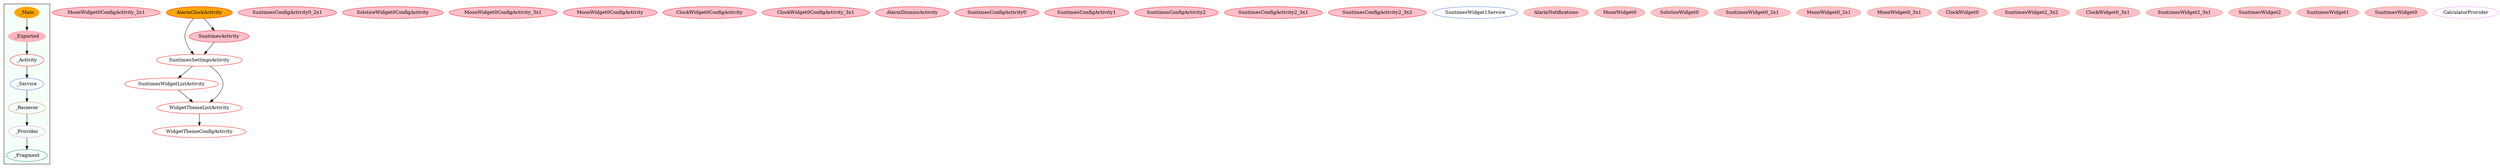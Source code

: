 digraph G {
subgraph cluster_legend{ 
bgcolor=mintcream;
_Activity[color = red];
_Service[color = royalblue];
_Provider[color = violet];
_Reciever[color = peru];
_Fragment[color = teal];
_Main[style=filled, fillcolor=orange, color = mintcream];
_Exported[style=filled, fillcolor=lightpink, color = mintcream];
_Main -> _Exported -> _Activity -> _Service -> _Reciever -> _Provider -> _Fragment; 
}
MoonWidget0ConfigActivity_2x1[style=filled, fillcolor=pink, color = red];
SuntimesWidgetListActivity[color = red];
SuntimesConfigActivity0_2x1[style=filled, fillcolor=pink, color = red];
SolsticeWidget0ConfigActivity[style=filled, fillcolor=pink, color = red];
MoonWidget0ConfigActivity_3x1[style=filled, fillcolor=pink, color = red];
MoonWidget0ConfigActivity[style=filled, fillcolor=pink, color = red];
ClockWidget0ConfigActivity[style=filled, fillcolor=pink, color = red];
WidgetThemeListActivity[color = red];
ClockWidget0ConfigActivity_3x1[style=filled, fillcolor=pink, color = red];
SuntimesSettingsActivity[color = red];
AlarmDismissActivity[style=filled, fillcolor=pink, color = red];
SuntimesActivity[style=filled, fillcolor=pink, color = red];
SuntimesConfigActivity0[style=filled, fillcolor=pink, color = red];
SuntimesConfigActivity1[style=filled, fillcolor=pink, color = red];
AlarmClockActivity[style=filled, fillcolor=orange, color = red];
SuntimesConfigActivity2[style=filled, fillcolor=pink, color = red];
SuntimesConfigActivity2_3x1[style=filled, fillcolor=pink, color = red];
SuntimesConfigActivity2_3x2[style=filled, fillcolor=pink, color = red];
WidgetThemeConfigActivity[color = red];
SuntimesWidget1Service[color = royalblue];
AlarmNotifications[color = royalblue];
MoonWidget0[style=filled, fillcolor=pink, color = peru];
SolsticeWidget0[style=filled, fillcolor=pink, color = peru];
SuntimesWidget0_2x1[style=filled, fillcolor=pink, color = peru];
MoonWidget0_2x1[style=filled, fillcolor=pink, color = peru];
MoonWidget0_3x1[style=filled, fillcolor=pink, color = peru];
ClockWidget0[style=filled, fillcolor=pink, color = peru];
AlarmNotifications[style=filled, fillcolor=pink, color = peru];
SuntimesWidget2_3x2[style=filled, fillcolor=pink, color = peru];
ClockWidget0_3x1[style=filled, fillcolor=pink, color = peru];
SuntimesWidget2_3x1[style=filled, fillcolor=pink, color = peru];
SuntimesWidget2[style=filled, fillcolor=pink, color = peru];
SuntimesWidget1[style=filled, fillcolor=pink, color = peru];
SuntimesWidget0[style=filled, fillcolor=pink, color = peru];
CalculatorProvider[color = violet];
SuntimesWidgetListActivity->WidgetThemeListActivity;
SuntimesActivity->SuntimesSettingsActivity;
AlarmClockActivity->SuntimesSettingsActivity;
AlarmClockActivity->SuntimesActivity;
WidgetThemeListActivity->WidgetThemeConfigActivity;
SuntimesSettingsActivity->SuntimesWidgetListActivity;
SuntimesSettingsActivity->WidgetThemeListActivity;
}
